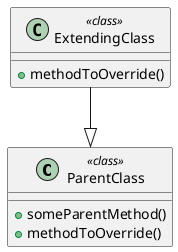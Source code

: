 @startuml
	class ParentClass << class >> {
		+someParentMethod()
		+methodToOverride()
	}
	class ExtendingClass << class >> {
		+methodToOverride()
	}
ExtendingClass --|> ParentClass
@enduml
